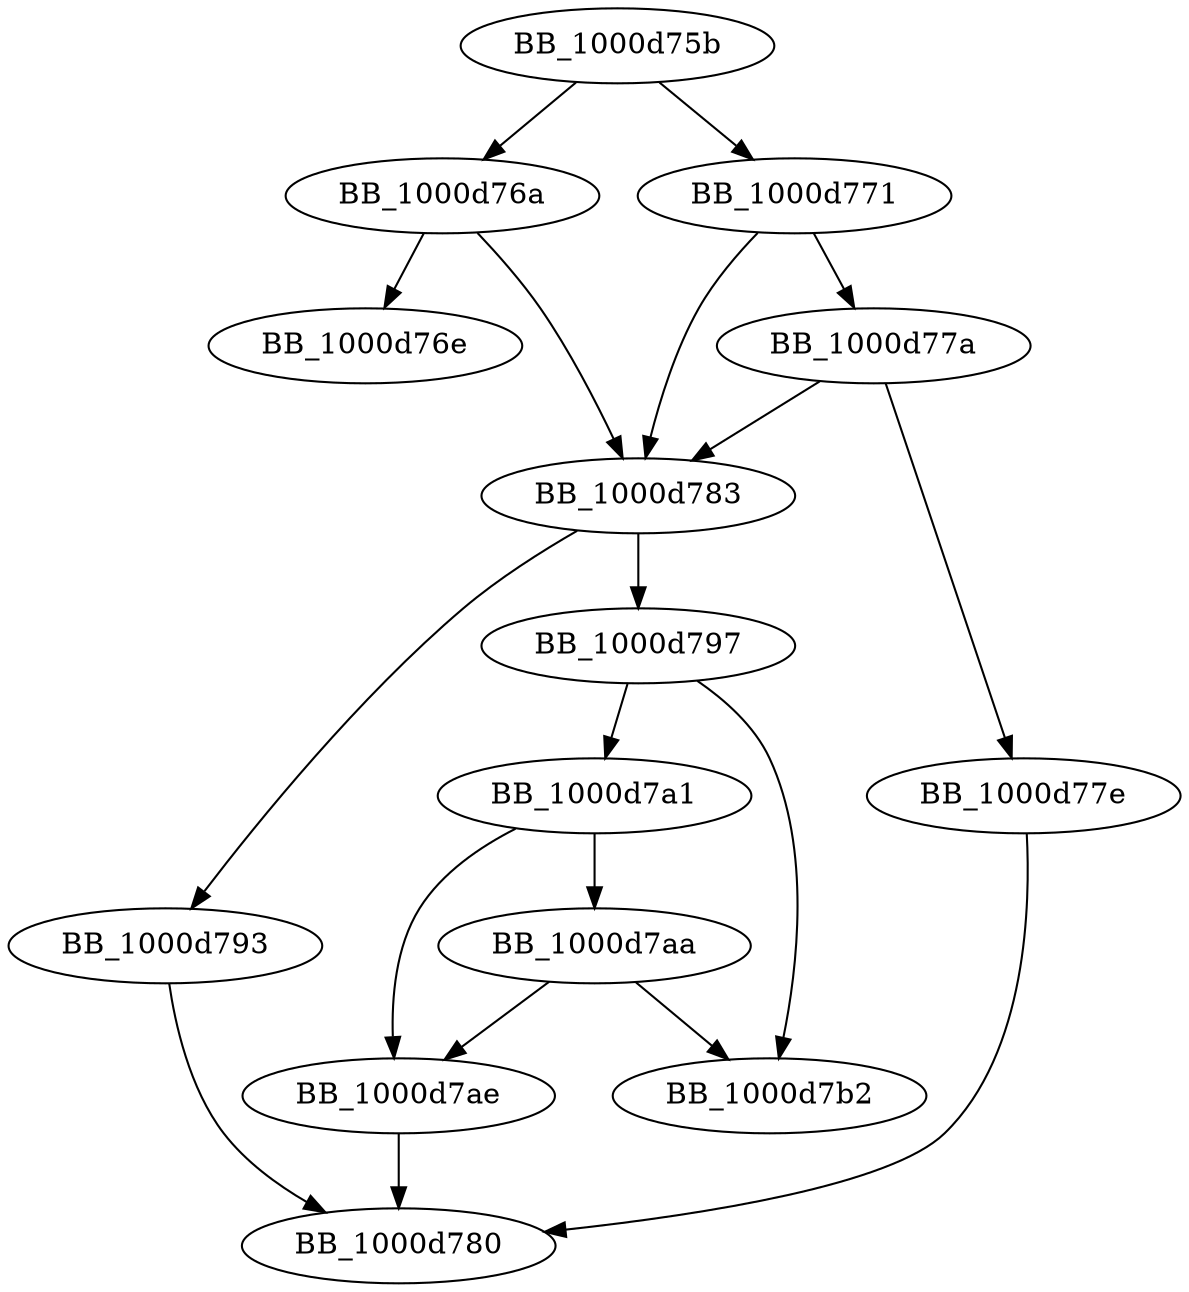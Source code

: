 DiGraph __sptype{
BB_1000d75b->BB_1000d76a
BB_1000d75b->BB_1000d771
BB_1000d76a->BB_1000d76e
BB_1000d76a->BB_1000d783
BB_1000d771->BB_1000d77a
BB_1000d771->BB_1000d783
BB_1000d77a->BB_1000d77e
BB_1000d77a->BB_1000d783
BB_1000d77e->BB_1000d780
BB_1000d783->BB_1000d793
BB_1000d783->BB_1000d797
BB_1000d793->BB_1000d780
BB_1000d797->BB_1000d7a1
BB_1000d797->BB_1000d7b2
BB_1000d7a1->BB_1000d7aa
BB_1000d7a1->BB_1000d7ae
BB_1000d7aa->BB_1000d7ae
BB_1000d7aa->BB_1000d7b2
BB_1000d7ae->BB_1000d780
}
